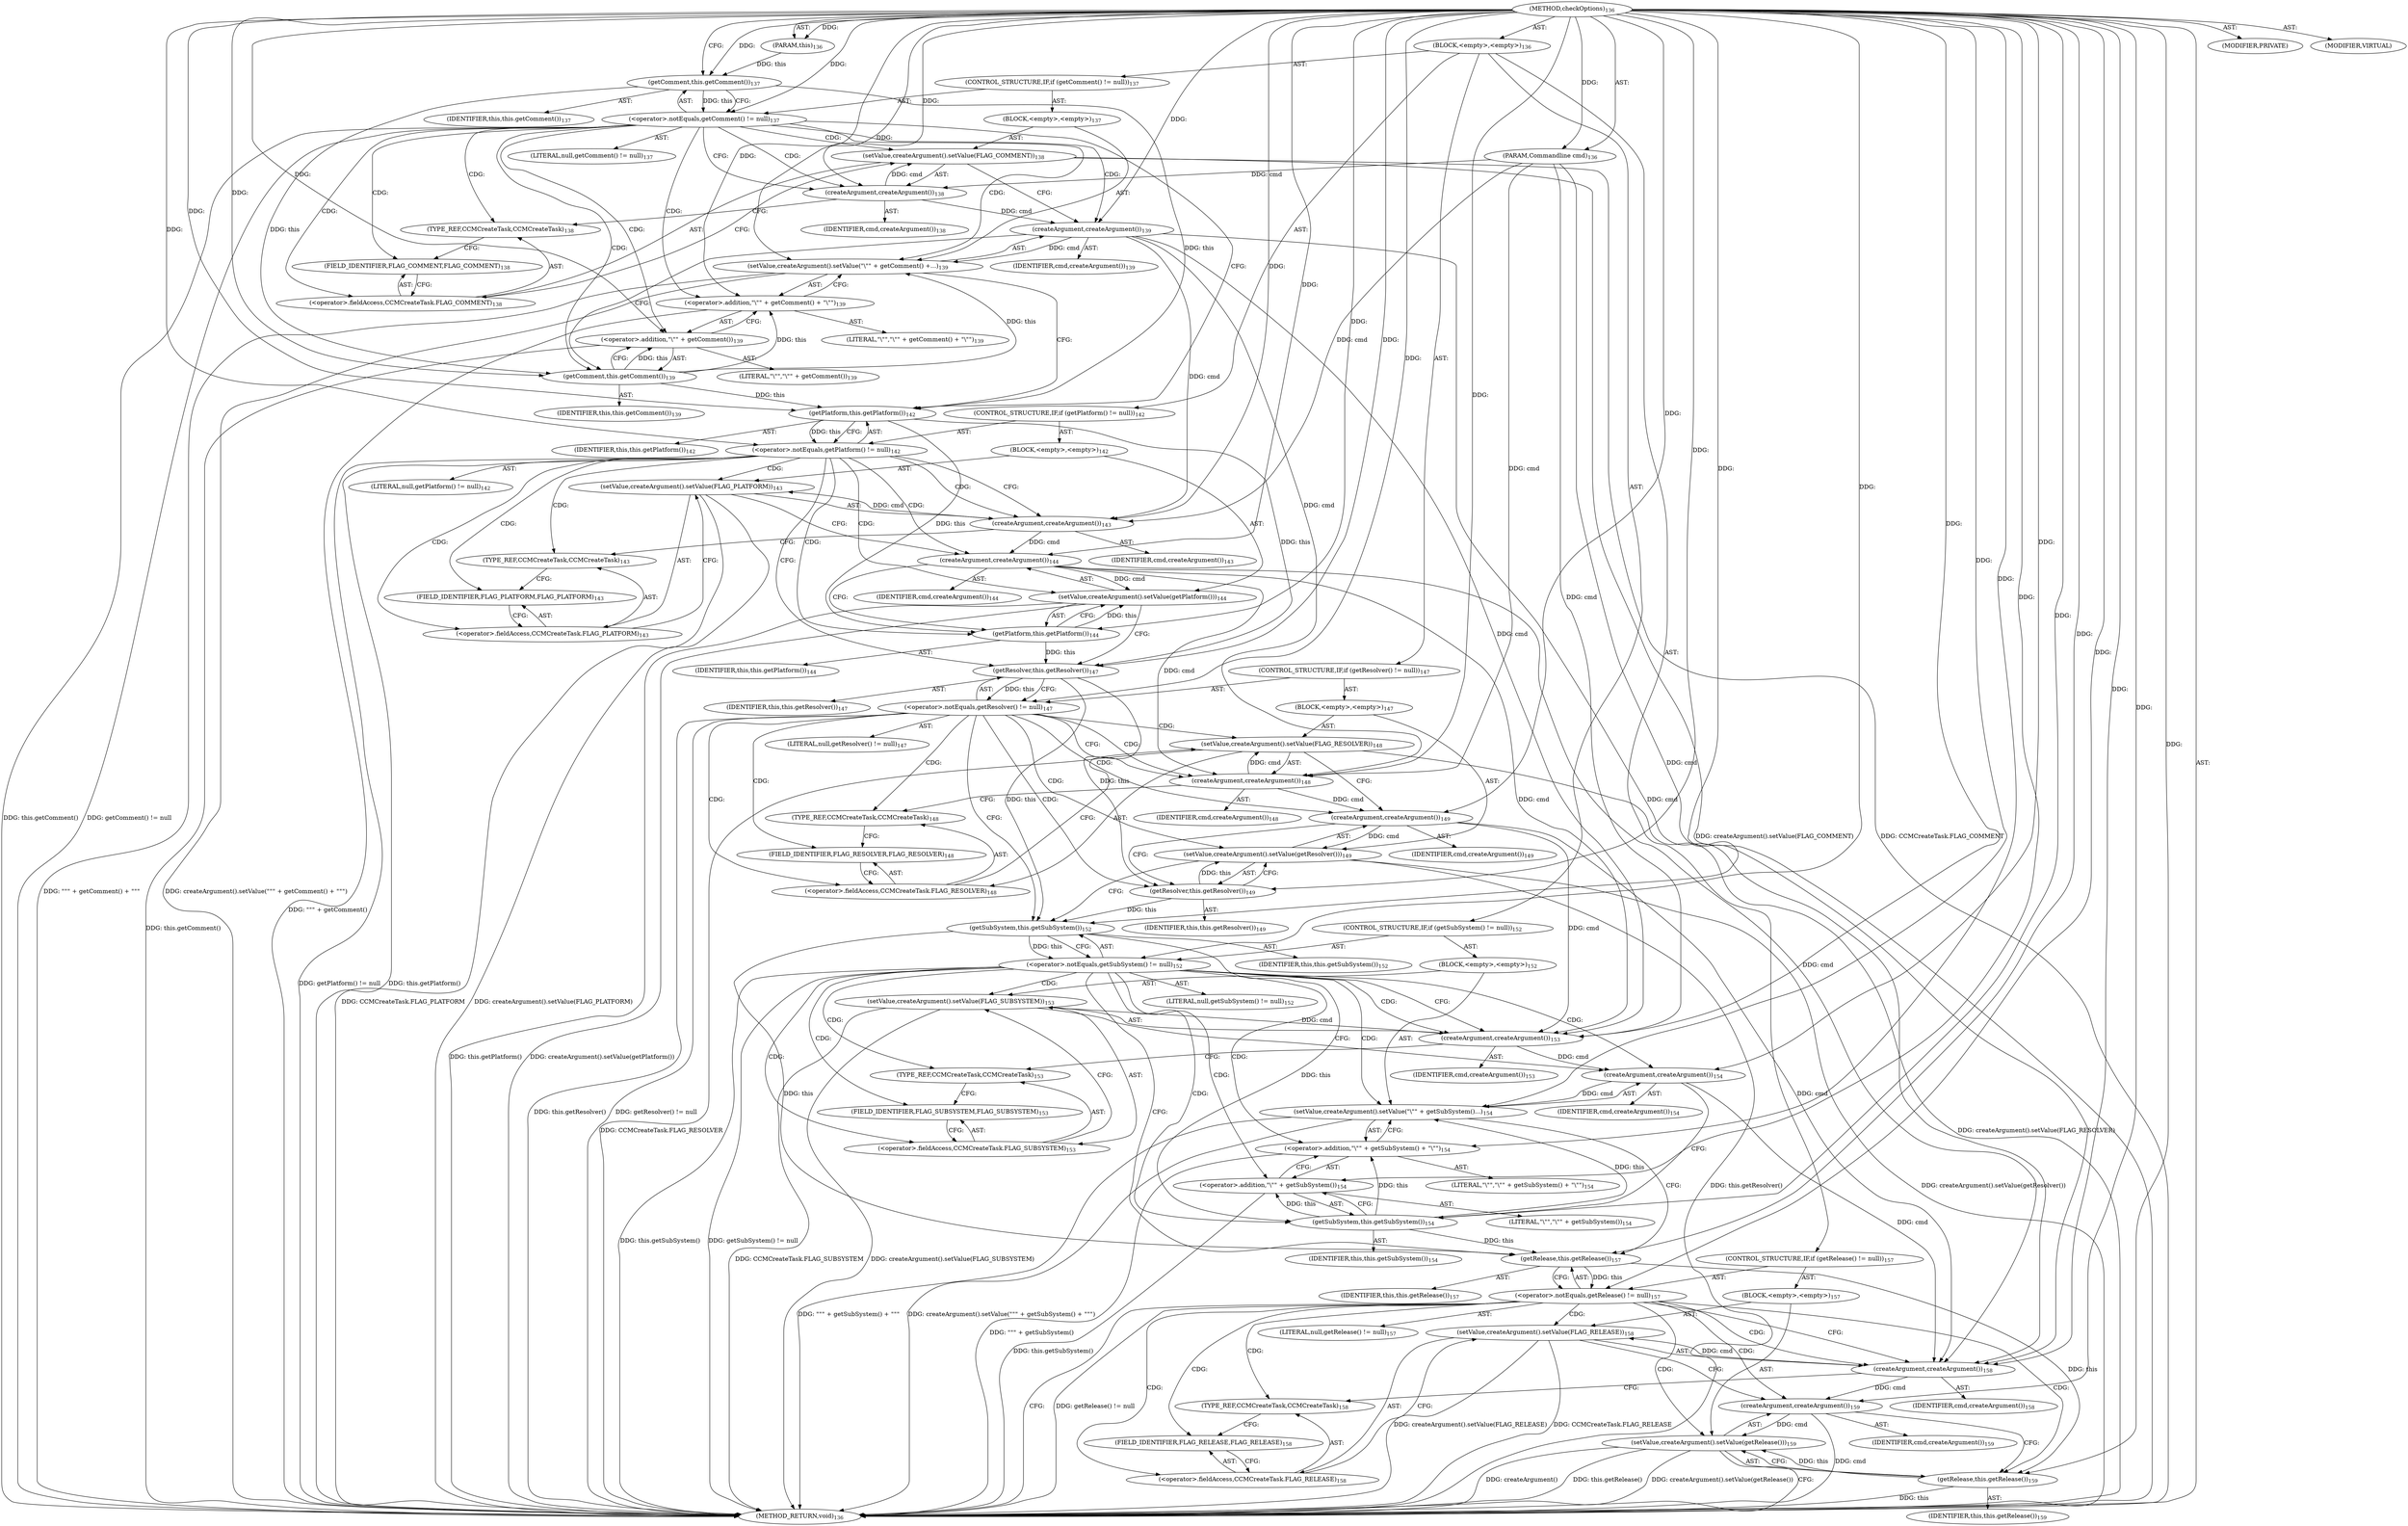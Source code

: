 digraph "checkOptions" {  
"111669149698" [label = <(METHOD,checkOptions)<SUB>136</SUB>> ]
"115964116993" [label = <(PARAM,this)<SUB>136</SUB>> ]
"115964117003" [label = <(PARAM,Commandline cmd)<SUB>136</SUB>> ]
"25769803782" [label = <(BLOCK,&lt;empty&gt;,&lt;empty&gt;)<SUB>136</SUB>> ]
"47244640258" [label = <(CONTROL_STRUCTURE,IF,if (getComment() != null))<SUB>137</SUB>> ]
"30064771131" [label = <(&lt;operator&gt;.notEquals,getComment() != null)<SUB>137</SUB>> ]
"30064771132" [label = <(getComment,this.getComment())<SUB>137</SUB>> ]
"68719476747" [label = <(IDENTIFIER,this,this.getComment())<SUB>137</SUB>> ]
"90194313226" [label = <(LITERAL,null,getComment() != null)<SUB>137</SUB>> ]
"25769803783" [label = <(BLOCK,&lt;empty&gt;,&lt;empty&gt;)<SUB>137</SUB>> ]
"30064771133" [label = <(setValue,createArgument().setValue(FLAG_COMMENT))<SUB>138</SUB>> ]
"30064771134" [label = <(createArgument,createArgument())<SUB>138</SUB>> ]
"68719476812" [label = <(IDENTIFIER,cmd,createArgument())<SUB>138</SUB>> ]
"30064771135" [label = <(&lt;operator&gt;.fieldAccess,CCMCreateTask.FLAG_COMMENT)<SUB>138</SUB>> ]
"180388626432" [label = <(TYPE_REF,CCMCreateTask,CCMCreateTask)<SUB>138</SUB>> ]
"55834574855" [label = <(FIELD_IDENTIFIER,FLAG_COMMENT,FLAG_COMMENT)<SUB>138</SUB>> ]
"30064771136" [label = <(setValue,createArgument().setValue(&quot;\&quot;&quot; + getComment() +...)<SUB>139</SUB>> ]
"30064771137" [label = <(createArgument,createArgument())<SUB>139</SUB>> ]
"68719476813" [label = <(IDENTIFIER,cmd,createArgument())<SUB>139</SUB>> ]
"30064771138" [label = <(&lt;operator&gt;.addition,&quot;\&quot;&quot; + getComment() + &quot;\&quot;&quot;)<SUB>139</SUB>> ]
"30064771139" [label = <(&lt;operator&gt;.addition,&quot;\&quot;&quot; + getComment())<SUB>139</SUB>> ]
"90194313227" [label = <(LITERAL,&quot;\&quot;&quot;,&quot;\&quot;&quot; + getComment())<SUB>139</SUB>> ]
"30064771140" [label = <(getComment,this.getComment())<SUB>139</SUB>> ]
"68719476748" [label = <(IDENTIFIER,this,this.getComment())<SUB>139</SUB>> ]
"90194313228" [label = <(LITERAL,&quot;\&quot;&quot;,&quot;\&quot;&quot; + getComment() + &quot;\&quot;&quot;)<SUB>139</SUB>> ]
"47244640259" [label = <(CONTROL_STRUCTURE,IF,if (getPlatform() != null))<SUB>142</SUB>> ]
"30064771141" [label = <(&lt;operator&gt;.notEquals,getPlatform() != null)<SUB>142</SUB>> ]
"30064771142" [label = <(getPlatform,this.getPlatform())<SUB>142</SUB>> ]
"68719476749" [label = <(IDENTIFIER,this,this.getPlatform())<SUB>142</SUB>> ]
"90194313229" [label = <(LITERAL,null,getPlatform() != null)<SUB>142</SUB>> ]
"25769803784" [label = <(BLOCK,&lt;empty&gt;,&lt;empty&gt;)<SUB>142</SUB>> ]
"30064771143" [label = <(setValue,createArgument().setValue(FLAG_PLATFORM))<SUB>143</SUB>> ]
"30064771144" [label = <(createArgument,createArgument())<SUB>143</SUB>> ]
"68719476814" [label = <(IDENTIFIER,cmd,createArgument())<SUB>143</SUB>> ]
"30064771145" [label = <(&lt;operator&gt;.fieldAccess,CCMCreateTask.FLAG_PLATFORM)<SUB>143</SUB>> ]
"180388626433" [label = <(TYPE_REF,CCMCreateTask,CCMCreateTask)<SUB>143</SUB>> ]
"55834574856" [label = <(FIELD_IDENTIFIER,FLAG_PLATFORM,FLAG_PLATFORM)<SUB>143</SUB>> ]
"30064771146" [label = <(setValue,createArgument().setValue(getPlatform()))<SUB>144</SUB>> ]
"30064771147" [label = <(createArgument,createArgument())<SUB>144</SUB>> ]
"68719476815" [label = <(IDENTIFIER,cmd,createArgument())<SUB>144</SUB>> ]
"30064771148" [label = <(getPlatform,this.getPlatform())<SUB>144</SUB>> ]
"68719476750" [label = <(IDENTIFIER,this,this.getPlatform())<SUB>144</SUB>> ]
"47244640260" [label = <(CONTROL_STRUCTURE,IF,if (getResolver() != null))<SUB>147</SUB>> ]
"30064771149" [label = <(&lt;operator&gt;.notEquals,getResolver() != null)<SUB>147</SUB>> ]
"30064771150" [label = <(getResolver,this.getResolver())<SUB>147</SUB>> ]
"68719476751" [label = <(IDENTIFIER,this,this.getResolver())<SUB>147</SUB>> ]
"90194313230" [label = <(LITERAL,null,getResolver() != null)<SUB>147</SUB>> ]
"25769803785" [label = <(BLOCK,&lt;empty&gt;,&lt;empty&gt;)<SUB>147</SUB>> ]
"30064771151" [label = <(setValue,createArgument().setValue(FLAG_RESOLVER))<SUB>148</SUB>> ]
"30064771152" [label = <(createArgument,createArgument())<SUB>148</SUB>> ]
"68719476816" [label = <(IDENTIFIER,cmd,createArgument())<SUB>148</SUB>> ]
"30064771153" [label = <(&lt;operator&gt;.fieldAccess,CCMCreateTask.FLAG_RESOLVER)<SUB>148</SUB>> ]
"180388626434" [label = <(TYPE_REF,CCMCreateTask,CCMCreateTask)<SUB>148</SUB>> ]
"55834574857" [label = <(FIELD_IDENTIFIER,FLAG_RESOLVER,FLAG_RESOLVER)<SUB>148</SUB>> ]
"30064771154" [label = <(setValue,createArgument().setValue(getResolver()))<SUB>149</SUB>> ]
"30064771155" [label = <(createArgument,createArgument())<SUB>149</SUB>> ]
"68719476817" [label = <(IDENTIFIER,cmd,createArgument())<SUB>149</SUB>> ]
"30064771156" [label = <(getResolver,this.getResolver())<SUB>149</SUB>> ]
"68719476752" [label = <(IDENTIFIER,this,this.getResolver())<SUB>149</SUB>> ]
"47244640261" [label = <(CONTROL_STRUCTURE,IF,if (getSubSystem() != null))<SUB>152</SUB>> ]
"30064771157" [label = <(&lt;operator&gt;.notEquals,getSubSystem() != null)<SUB>152</SUB>> ]
"30064771158" [label = <(getSubSystem,this.getSubSystem())<SUB>152</SUB>> ]
"68719476753" [label = <(IDENTIFIER,this,this.getSubSystem())<SUB>152</SUB>> ]
"90194313231" [label = <(LITERAL,null,getSubSystem() != null)<SUB>152</SUB>> ]
"25769803786" [label = <(BLOCK,&lt;empty&gt;,&lt;empty&gt;)<SUB>152</SUB>> ]
"30064771159" [label = <(setValue,createArgument().setValue(FLAG_SUBSYSTEM))<SUB>153</SUB>> ]
"30064771160" [label = <(createArgument,createArgument())<SUB>153</SUB>> ]
"68719476818" [label = <(IDENTIFIER,cmd,createArgument())<SUB>153</SUB>> ]
"30064771161" [label = <(&lt;operator&gt;.fieldAccess,CCMCreateTask.FLAG_SUBSYSTEM)<SUB>153</SUB>> ]
"180388626435" [label = <(TYPE_REF,CCMCreateTask,CCMCreateTask)<SUB>153</SUB>> ]
"55834574858" [label = <(FIELD_IDENTIFIER,FLAG_SUBSYSTEM,FLAG_SUBSYSTEM)<SUB>153</SUB>> ]
"30064771162" [label = <(setValue,createArgument().setValue(&quot;\&quot;&quot; + getSubSystem()...)<SUB>154</SUB>> ]
"30064771163" [label = <(createArgument,createArgument())<SUB>154</SUB>> ]
"68719476819" [label = <(IDENTIFIER,cmd,createArgument())<SUB>154</SUB>> ]
"30064771164" [label = <(&lt;operator&gt;.addition,&quot;\&quot;&quot; + getSubSystem() + &quot;\&quot;&quot;)<SUB>154</SUB>> ]
"30064771165" [label = <(&lt;operator&gt;.addition,&quot;\&quot;&quot; + getSubSystem())<SUB>154</SUB>> ]
"90194313232" [label = <(LITERAL,&quot;\&quot;&quot;,&quot;\&quot;&quot; + getSubSystem())<SUB>154</SUB>> ]
"30064771166" [label = <(getSubSystem,this.getSubSystem())<SUB>154</SUB>> ]
"68719476754" [label = <(IDENTIFIER,this,this.getSubSystem())<SUB>154</SUB>> ]
"90194313233" [label = <(LITERAL,&quot;\&quot;&quot;,&quot;\&quot;&quot; + getSubSystem() + &quot;\&quot;&quot;)<SUB>154</SUB>> ]
"47244640262" [label = <(CONTROL_STRUCTURE,IF,if (getRelease() != null))<SUB>157</SUB>> ]
"30064771167" [label = <(&lt;operator&gt;.notEquals,getRelease() != null)<SUB>157</SUB>> ]
"30064771168" [label = <(getRelease,this.getRelease())<SUB>157</SUB>> ]
"68719476755" [label = <(IDENTIFIER,this,this.getRelease())<SUB>157</SUB>> ]
"90194313234" [label = <(LITERAL,null,getRelease() != null)<SUB>157</SUB>> ]
"25769803787" [label = <(BLOCK,&lt;empty&gt;,&lt;empty&gt;)<SUB>157</SUB>> ]
"30064771169" [label = <(setValue,createArgument().setValue(FLAG_RELEASE))<SUB>158</SUB>> ]
"30064771170" [label = <(createArgument,createArgument())<SUB>158</SUB>> ]
"68719476820" [label = <(IDENTIFIER,cmd,createArgument())<SUB>158</SUB>> ]
"30064771171" [label = <(&lt;operator&gt;.fieldAccess,CCMCreateTask.FLAG_RELEASE)<SUB>158</SUB>> ]
"180388626436" [label = <(TYPE_REF,CCMCreateTask,CCMCreateTask)<SUB>158</SUB>> ]
"55834574859" [label = <(FIELD_IDENTIFIER,FLAG_RELEASE,FLAG_RELEASE)<SUB>158</SUB>> ]
"30064771172" [label = <(setValue,createArgument().setValue(getRelease()))<SUB>159</SUB>> ]
"30064771173" [label = <(createArgument,createArgument())<SUB>159</SUB>> ]
"68719476821" [label = <(IDENTIFIER,cmd,createArgument())<SUB>159</SUB>> ]
"30064771174" [label = <(getRelease,this.getRelease())<SUB>159</SUB>> ]
"68719476756" [label = <(IDENTIFIER,this,this.getRelease())<SUB>159</SUB>> ]
"133143986186" [label = <(MODIFIER,PRIVATE)> ]
"133143986187" [label = <(MODIFIER,VIRTUAL)> ]
"128849018882" [label = <(METHOD_RETURN,void)<SUB>136</SUB>> ]
  "111669149698" -> "115964116993"  [ label = "AST: "] 
  "111669149698" -> "115964117003"  [ label = "AST: "] 
  "111669149698" -> "25769803782"  [ label = "AST: "] 
  "111669149698" -> "133143986186"  [ label = "AST: "] 
  "111669149698" -> "133143986187"  [ label = "AST: "] 
  "111669149698" -> "128849018882"  [ label = "AST: "] 
  "25769803782" -> "47244640258"  [ label = "AST: "] 
  "25769803782" -> "47244640259"  [ label = "AST: "] 
  "25769803782" -> "47244640260"  [ label = "AST: "] 
  "25769803782" -> "47244640261"  [ label = "AST: "] 
  "25769803782" -> "47244640262"  [ label = "AST: "] 
  "47244640258" -> "30064771131"  [ label = "AST: "] 
  "47244640258" -> "25769803783"  [ label = "AST: "] 
  "30064771131" -> "30064771132"  [ label = "AST: "] 
  "30064771131" -> "90194313226"  [ label = "AST: "] 
  "30064771132" -> "68719476747"  [ label = "AST: "] 
  "25769803783" -> "30064771133"  [ label = "AST: "] 
  "25769803783" -> "30064771136"  [ label = "AST: "] 
  "30064771133" -> "30064771134"  [ label = "AST: "] 
  "30064771133" -> "30064771135"  [ label = "AST: "] 
  "30064771134" -> "68719476812"  [ label = "AST: "] 
  "30064771135" -> "180388626432"  [ label = "AST: "] 
  "30064771135" -> "55834574855"  [ label = "AST: "] 
  "30064771136" -> "30064771137"  [ label = "AST: "] 
  "30064771136" -> "30064771138"  [ label = "AST: "] 
  "30064771137" -> "68719476813"  [ label = "AST: "] 
  "30064771138" -> "30064771139"  [ label = "AST: "] 
  "30064771138" -> "90194313228"  [ label = "AST: "] 
  "30064771139" -> "90194313227"  [ label = "AST: "] 
  "30064771139" -> "30064771140"  [ label = "AST: "] 
  "30064771140" -> "68719476748"  [ label = "AST: "] 
  "47244640259" -> "30064771141"  [ label = "AST: "] 
  "47244640259" -> "25769803784"  [ label = "AST: "] 
  "30064771141" -> "30064771142"  [ label = "AST: "] 
  "30064771141" -> "90194313229"  [ label = "AST: "] 
  "30064771142" -> "68719476749"  [ label = "AST: "] 
  "25769803784" -> "30064771143"  [ label = "AST: "] 
  "25769803784" -> "30064771146"  [ label = "AST: "] 
  "30064771143" -> "30064771144"  [ label = "AST: "] 
  "30064771143" -> "30064771145"  [ label = "AST: "] 
  "30064771144" -> "68719476814"  [ label = "AST: "] 
  "30064771145" -> "180388626433"  [ label = "AST: "] 
  "30064771145" -> "55834574856"  [ label = "AST: "] 
  "30064771146" -> "30064771147"  [ label = "AST: "] 
  "30064771146" -> "30064771148"  [ label = "AST: "] 
  "30064771147" -> "68719476815"  [ label = "AST: "] 
  "30064771148" -> "68719476750"  [ label = "AST: "] 
  "47244640260" -> "30064771149"  [ label = "AST: "] 
  "47244640260" -> "25769803785"  [ label = "AST: "] 
  "30064771149" -> "30064771150"  [ label = "AST: "] 
  "30064771149" -> "90194313230"  [ label = "AST: "] 
  "30064771150" -> "68719476751"  [ label = "AST: "] 
  "25769803785" -> "30064771151"  [ label = "AST: "] 
  "25769803785" -> "30064771154"  [ label = "AST: "] 
  "30064771151" -> "30064771152"  [ label = "AST: "] 
  "30064771151" -> "30064771153"  [ label = "AST: "] 
  "30064771152" -> "68719476816"  [ label = "AST: "] 
  "30064771153" -> "180388626434"  [ label = "AST: "] 
  "30064771153" -> "55834574857"  [ label = "AST: "] 
  "30064771154" -> "30064771155"  [ label = "AST: "] 
  "30064771154" -> "30064771156"  [ label = "AST: "] 
  "30064771155" -> "68719476817"  [ label = "AST: "] 
  "30064771156" -> "68719476752"  [ label = "AST: "] 
  "47244640261" -> "30064771157"  [ label = "AST: "] 
  "47244640261" -> "25769803786"  [ label = "AST: "] 
  "30064771157" -> "30064771158"  [ label = "AST: "] 
  "30064771157" -> "90194313231"  [ label = "AST: "] 
  "30064771158" -> "68719476753"  [ label = "AST: "] 
  "25769803786" -> "30064771159"  [ label = "AST: "] 
  "25769803786" -> "30064771162"  [ label = "AST: "] 
  "30064771159" -> "30064771160"  [ label = "AST: "] 
  "30064771159" -> "30064771161"  [ label = "AST: "] 
  "30064771160" -> "68719476818"  [ label = "AST: "] 
  "30064771161" -> "180388626435"  [ label = "AST: "] 
  "30064771161" -> "55834574858"  [ label = "AST: "] 
  "30064771162" -> "30064771163"  [ label = "AST: "] 
  "30064771162" -> "30064771164"  [ label = "AST: "] 
  "30064771163" -> "68719476819"  [ label = "AST: "] 
  "30064771164" -> "30064771165"  [ label = "AST: "] 
  "30064771164" -> "90194313233"  [ label = "AST: "] 
  "30064771165" -> "90194313232"  [ label = "AST: "] 
  "30064771165" -> "30064771166"  [ label = "AST: "] 
  "30064771166" -> "68719476754"  [ label = "AST: "] 
  "47244640262" -> "30064771167"  [ label = "AST: "] 
  "47244640262" -> "25769803787"  [ label = "AST: "] 
  "30064771167" -> "30064771168"  [ label = "AST: "] 
  "30064771167" -> "90194313234"  [ label = "AST: "] 
  "30064771168" -> "68719476755"  [ label = "AST: "] 
  "25769803787" -> "30064771169"  [ label = "AST: "] 
  "25769803787" -> "30064771172"  [ label = "AST: "] 
  "30064771169" -> "30064771170"  [ label = "AST: "] 
  "30064771169" -> "30064771171"  [ label = "AST: "] 
  "30064771170" -> "68719476820"  [ label = "AST: "] 
  "30064771171" -> "180388626436"  [ label = "AST: "] 
  "30064771171" -> "55834574859"  [ label = "AST: "] 
  "30064771172" -> "30064771173"  [ label = "AST: "] 
  "30064771172" -> "30064771174"  [ label = "AST: "] 
  "30064771173" -> "68719476821"  [ label = "AST: "] 
  "30064771174" -> "68719476756"  [ label = "AST: "] 
  "30064771131" -> "30064771134"  [ label = "CFG: "] 
  "30064771131" -> "30064771142"  [ label = "CFG: "] 
  "30064771141" -> "30064771144"  [ label = "CFG: "] 
  "30064771141" -> "30064771150"  [ label = "CFG: "] 
  "30064771149" -> "30064771152"  [ label = "CFG: "] 
  "30064771149" -> "30064771158"  [ label = "CFG: "] 
  "30064771157" -> "30064771160"  [ label = "CFG: "] 
  "30064771157" -> "30064771168"  [ label = "CFG: "] 
  "30064771167" -> "128849018882"  [ label = "CFG: "] 
  "30064771167" -> "30064771170"  [ label = "CFG: "] 
  "30064771132" -> "30064771131"  [ label = "CFG: "] 
  "30064771133" -> "30064771137"  [ label = "CFG: "] 
  "30064771136" -> "30064771142"  [ label = "CFG: "] 
  "30064771142" -> "30064771141"  [ label = "CFG: "] 
  "30064771143" -> "30064771147"  [ label = "CFG: "] 
  "30064771146" -> "30064771150"  [ label = "CFG: "] 
  "30064771150" -> "30064771149"  [ label = "CFG: "] 
  "30064771151" -> "30064771155"  [ label = "CFG: "] 
  "30064771154" -> "30064771158"  [ label = "CFG: "] 
  "30064771158" -> "30064771157"  [ label = "CFG: "] 
  "30064771159" -> "30064771163"  [ label = "CFG: "] 
  "30064771162" -> "30064771168"  [ label = "CFG: "] 
  "30064771168" -> "30064771167"  [ label = "CFG: "] 
  "30064771169" -> "30064771173"  [ label = "CFG: "] 
  "30064771172" -> "128849018882"  [ label = "CFG: "] 
  "30064771134" -> "180388626432"  [ label = "CFG: "] 
  "30064771135" -> "30064771133"  [ label = "CFG: "] 
  "30064771137" -> "30064771140"  [ label = "CFG: "] 
  "30064771138" -> "30064771136"  [ label = "CFG: "] 
  "30064771144" -> "180388626433"  [ label = "CFG: "] 
  "30064771145" -> "30064771143"  [ label = "CFG: "] 
  "30064771147" -> "30064771148"  [ label = "CFG: "] 
  "30064771148" -> "30064771146"  [ label = "CFG: "] 
  "30064771152" -> "180388626434"  [ label = "CFG: "] 
  "30064771153" -> "30064771151"  [ label = "CFG: "] 
  "30064771155" -> "30064771156"  [ label = "CFG: "] 
  "30064771156" -> "30064771154"  [ label = "CFG: "] 
  "30064771160" -> "180388626435"  [ label = "CFG: "] 
  "30064771161" -> "30064771159"  [ label = "CFG: "] 
  "30064771163" -> "30064771166"  [ label = "CFG: "] 
  "30064771164" -> "30064771162"  [ label = "CFG: "] 
  "30064771170" -> "180388626436"  [ label = "CFG: "] 
  "30064771171" -> "30064771169"  [ label = "CFG: "] 
  "30064771173" -> "30064771174"  [ label = "CFG: "] 
  "30064771174" -> "30064771172"  [ label = "CFG: "] 
  "180388626432" -> "55834574855"  [ label = "CFG: "] 
  "55834574855" -> "30064771135"  [ label = "CFG: "] 
  "30064771139" -> "30064771138"  [ label = "CFG: "] 
  "180388626433" -> "55834574856"  [ label = "CFG: "] 
  "55834574856" -> "30064771145"  [ label = "CFG: "] 
  "180388626434" -> "55834574857"  [ label = "CFG: "] 
  "55834574857" -> "30064771153"  [ label = "CFG: "] 
  "180388626435" -> "55834574858"  [ label = "CFG: "] 
  "55834574858" -> "30064771161"  [ label = "CFG: "] 
  "30064771165" -> "30064771164"  [ label = "CFG: "] 
  "180388626436" -> "55834574859"  [ label = "CFG: "] 
  "55834574859" -> "30064771171"  [ label = "CFG: "] 
  "30064771140" -> "30064771139"  [ label = "CFG: "] 
  "30064771166" -> "30064771165"  [ label = "CFG: "] 
  "111669149698" -> "30064771132"  [ label = "CFG: "] 
  "30064771131" -> "128849018882"  [ label = "DDG: this.getComment()"] 
  "30064771131" -> "128849018882"  [ label = "DDG: getComment() != null"] 
  "30064771133" -> "128849018882"  [ label = "DDG: CCMCreateTask.FLAG_COMMENT"] 
  "30064771133" -> "128849018882"  [ label = "DDG: createArgument().setValue(FLAG_COMMENT)"] 
  "30064771139" -> "128849018882"  [ label = "DDG: this.getComment()"] 
  "30064771138" -> "128849018882"  [ label = "DDG: &quot;\&quot;&quot; + getComment()"] 
  "30064771136" -> "128849018882"  [ label = "DDG: &quot;\&quot;&quot; + getComment() + &quot;\&quot;&quot;"] 
  "30064771136" -> "128849018882"  [ label = "DDG: createArgument().setValue(&quot;\&quot;&quot; + getComment() + &quot;\&quot;&quot;)"] 
  "30064771141" -> "128849018882"  [ label = "DDG: this.getPlatform()"] 
  "30064771141" -> "128849018882"  [ label = "DDG: getPlatform() != null"] 
  "30064771143" -> "128849018882"  [ label = "DDG: CCMCreateTask.FLAG_PLATFORM"] 
  "30064771143" -> "128849018882"  [ label = "DDG: createArgument().setValue(FLAG_PLATFORM)"] 
  "30064771146" -> "128849018882"  [ label = "DDG: this.getPlatform()"] 
  "30064771146" -> "128849018882"  [ label = "DDG: createArgument().setValue(getPlatform())"] 
  "30064771149" -> "128849018882"  [ label = "DDG: this.getResolver()"] 
  "30064771149" -> "128849018882"  [ label = "DDG: getResolver() != null"] 
  "30064771151" -> "128849018882"  [ label = "DDG: CCMCreateTask.FLAG_RESOLVER"] 
  "30064771151" -> "128849018882"  [ label = "DDG: createArgument().setValue(FLAG_RESOLVER)"] 
  "30064771154" -> "128849018882"  [ label = "DDG: this.getResolver()"] 
  "30064771154" -> "128849018882"  [ label = "DDG: createArgument().setValue(getResolver())"] 
  "30064771157" -> "128849018882"  [ label = "DDG: this.getSubSystem()"] 
  "30064771157" -> "128849018882"  [ label = "DDG: getSubSystem() != null"] 
  "30064771159" -> "128849018882"  [ label = "DDG: CCMCreateTask.FLAG_SUBSYSTEM"] 
  "30064771159" -> "128849018882"  [ label = "DDG: createArgument().setValue(FLAG_SUBSYSTEM)"] 
  "30064771165" -> "128849018882"  [ label = "DDG: this.getSubSystem()"] 
  "30064771164" -> "128849018882"  [ label = "DDG: &quot;\&quot;&quot; + getSubSystem()"] 
  "30064771162" -> "128849018882"  [ label = "DDG: &quot;\&quot;&quot; + getSubSystem() + &quot;\&quot;&quot;"] 
  "30064771162" -> "128849018882"  [ label = "DDG: createArgument().setValue(&quot;\&quot;&quot; + getSubSystem() + &quot;\&quot;&quot;)"] 
  "30064771167" -> "128849018882"  [ label = "DDG: getRelease() != null"] 
  "30064771169" -> "128849018882"  [ label = "DDG: CCMCreateTask.FLAG_RELEASE"] 
  "30064771169" -> "128849018882"  [ label = "DDG: createArgument().setValue(FLAG_RELEASE)"] 
  "30064771173" -> "128849018882"  [ label = "DDG: cmd"] 
  "30064771172" -> "128849018882"  [ label = "DDG: createArgument()"] 
  "30064771174" -> "128849018882"  [ label = "DDG: this"] 
  "30064771172" -> "128849018882"  [ label = "DDG: this.getRelease()"] 
  "30064771172" -> "128849018882"  [ label = "DDG: createArgument().setValue(getRelease())"] 
  "111669149698" -> "115964116993"  [ label = "DDG: "] 
  "111669149698" -> "115964117003"  [ label = "DDG: "] 
  "30064771132" -> "30064771131"  [ label = "DDG: this"] 
  "111669149698" -> "30064771131"  [ label = "DDG: "] 
  "30064771142" -> "30064771141"  [ label = "DDG: this"] 
  "111669149698" -> "30064771141"  [ label = "DDG: "] 
  "30064771150" -> "30064771149"  [ label = "DDG: this"] 
  "111669149698" -> "30064771149"  [ label = "DDG: "] 
  "30064771158" -> "30064771157"  [ label = "DDG: this"] 
  "111669149698" -> "30064771157"  [ label = "DDG: "] 
  "30064771168" -> "30064771167"  [ label = "DDG: this"] 
  "111669149698" -> "30064771167"  [ label = "DDG: "] 
  "115964116993" -> "30064771132"  [ label = "DDG: this"] 
  "111669149698" -> "30064771132"  [ label = "DDG: "] 
  "30064771134" -> "30064771133"  [ label = "DDG: cmd"] 
  "30064771137" -> "30064771136"  [ label = "DDG: cmd"] 
  "111669149698" -> "30064771136"  [ label = "DDG: "] 
  "30064771140" -> "30064771136"  [ label = "DDG: this"] 
  "30064771132" -> "30064771142"  [ label = "DDG: this"] 
  "30064771140" -> "30064771142"  [ label = "DDG: this"] 
  "111669149698" -> "30064771142"  [ label = "DDG: "] 
  "30064771144" -> "30064771143"  [ label = "DDG: cmd"] 
  "30064771147" -> "30064771146"  [ label = "DDG: cmd"] 
  "30064771148" -> "30064771146"  [ label = "DDG: this"] 
  "30064771142" -> "30064771150"  [ label = "DDG: this"] 
  "30064771148" -> "30064771150"  [ label = "DDG: this"] 
  "111669149698" -> "30064771150"  [ label = "DDG: "] 
  "30064771152" -> "30064771151"  [ label = "DDG: cmd"] 
  "30064771155" -> "30064771154"  [ label = "DDG: cmd"] 
  "30064771156" -> "30064771154"  [ label = "DDG: this"] 
  "30064771150" -> "30064771158"  [ label = "DDG: this"] 
  "30064771156" -> "30064771158"  [ label = "DDG: this"] 
  "111669149698" -> "30064771158"  [ label = "DDG: "] 
  "30064771160" -> "30064771159"  [ label = "DDG: cmd"] 
  "30064771163" -> "30064771162"  [ label = "DDG: cmd"] 
  "111669149698" -> "30064771162"  [ label = "DDG: "] 
  "30064771166" -> "30064771162"  [ label = "DDG: this"] 
  "30064771158" -> "30064771168"  [ label = "DDG: this"] 
  "30064771166" -> "30064771168"  [ label = "DDG: this"] 
  "111669149698" -> "30064771168"  [ label = "DDG: "] 
  "30064771170" -> "30064771169"  [ label = "DDG: cmd"] 
  "30064771173" -> "30064771172"  [ label = "DDG: cmd"] 
  "30064771174" -> "30064771172"  [ label = "DDG: this"] 
  "115964117003" -> "30064771134"  [ label = "DDG: cmd"] 
  "111669149698" -> "30064771134"  [ label = "DDG: "] 
  "30064771134" -> "30064771137"  [ label = "DDG: cmd"] 
  "111669149698" -> "30064771137"  [ label = "DDG: "] 
  "111669149698" -> "30064771138"  [ label = "DDG: "] 
  "30064771140" -> "30064771138"  [ label = "DDG: this"] 
  "115964117003" -> "30064771144"  [ label = "DDG: cmd"] 
  "30064771137" -> "30064771144"  [ label = "DDG: cmd"] 
  "111669149698" -> "30064771144"  [ label = "DDG: "] 
  "30064771144" -> "30064771147"  [ label = "DDG: cmd"] 
  "111669149698" -> "30064771147"  [ label = "DDG: "] 
  "30064771142" -> "30064771148"  [ label = "DDG: this"] 
  "111669149698" -> "30064771148"  [ label = "DDG: "] 
  "115964117003" -> "30064771152"  [ label = "DDG: cmd"] 
  "30064771137" -> "30064771152"  [ label = "DDG: cmd"] 
  "30064771147" -> "30064771152"  [ label = "DDG: cmd"] 
  "111669149698" -> "30064771152"  [ label = "DDG: "] 
  "30064771152" -> "30064771155"  [ label = "DDG: cmd"] 
  "111669149698" -> "30064771155"  [ label = "DDG: "] 
  "30064771150" -> "30064771156"  [ label = "DDG: this"] 
  "111669149698" -> "30064771156"  [ label = "DDG: "] 
  "115964117003" -> "30064771160"  [ label = "DDG: cmd"] 
  "30064771137" -> "30064771160"  [ label = "DDG: cmd"] 
  "30064771147" -> "30064771160"  [ label = "DDG: cmd"] 
  "30064771155" -> "30064771160"  [ label = "DDG: cmd"] 
  "111669149698" -> "30064771160"  [ label = "DDG: "] 
  "30064771160" -> "30064771163"  [ label = "DDG: cmd"] 
  "111669149698" -> "30064771163"  [ label = "DDG: "] 
  "111669149698" -> "30064771164"  [ label = "DDG: "] 
  "30064771166" -> "30064771164"  [ label = "DDG: this"] 
  "115964117003" -> "30064771170"  [ label = "DDG: cmd"] 
  "30064771137" -> "30064771170"  [ label = "DDG: cmd"] 
  "30064771147" -> "30064771170"  [ label = "DDG: cmd"] 
  "30064771155" -> "30064771170"  [ label = "DDG: cmd"] 
  "30064771163" -> "30064771170"  [ label = "DDG: cmd"] 
  "111669149698" -> "30064771170"  [ label = "DDG: "] 
  "30064771170" -> "30064771173"  [ label = "DDG: cmd"] 
  "111669149698" -> "30064771173"  [ label = "DDG: "] 
  "30064771168" -> "30064771174"  [ label = "DDG: this"] 
  "111669149698" -> "30064771174"  [ label = "DDG: "] 
  "111669149698" -> "30064771139"  [ label = "DDG: "] 
  "30064771140" -> "30064771139"  [ label = "DDG: this"] 
  "111669149698" -> "30064771165"  [ label = "DDG: "] 
  "30064771166" -> "30064771165"  [ label = "DDG: this"] 
  "30064771132" -> "30064771140"  [ label = "DDG: this"] 
  "111669149698" -> "30064771140"  [ label = "DDG: "] 
  "30064771158" -> "30064771166"  [ label = "DDG: this"] 
  "111669149698" -> "30064771166"  [ label = "DDG: "] 
  "30064771131" -> "30064771134"  [ label = "CDG: "] 
  "30064771131" -> "30064771133"  [ label = "CDG: "] 
  "30064771131" -> "180388626432"  [ label = "CDG: "] 
  "30064771131" -> "30064771140"  [ label = "CDG: "] 
  "30064771131" -> "30064771139"  [ label = "CDG: "] 
  "30064771131" -> "30064771138"  [ label = "CDG: "] 
  "30064771131" -> "55834574855"  [ label = "CDG: "] 
  "30064771131" -> "30064771137"  [ label = "CDG: "] 
  "30064771131" -> "30064771136"  [ label = "CDG: "] 
  "30064771131" -> "30064771135"  [ label = "CDG: "] 
  "30064771141" -> "180388626433"  [ label = "CDG: "] 
  "30064771141" -> "30064771148"  [ label = "CDG: "] 
  "30064771141" -> "30064771147"  [ label = "CDG: "] 
  "30064771141" -> "30064771146"  [ label = "CDG: "] 
  "30064771141" -> "30064771145"  [ label = "CDG: "] 
  "30064771141" -> "30064771144"  [ label = "CDG: "] 
  "30064771141" -> "30064771143"  [ label = "CDG: "] 
  "30064771141" -> "55834574856"  [ label = "CDG: "] 
  "30064771149" -> "55834574857"  [ label = "CDG: "] 
  "30064771149" -> "180388626434"  [ label = "CDG: "] 
  "30064771149" -> "30064771156"  [ label = "CDG: "] 
  "30064771149" -> "30064771155"  [ label = "CDG: "] 
  "30064771149" -> "30064771154"  [ label = "CDG: "] 
  "30064771149" -> "30064771153"  [ label = "CDG: "] 
  "30064771149" -> "30064771152"  [ label = "CDG: "] 
  "30064771149" -> "30064771151"  [ label = "CDG: "] 
  "30064771157" -> "55834574858"  [ label = "CDG: "] 
  "30064771157" -> "180388626435"  [ label = "CDG: "] 
  "30064771157" -> "30064771166"  [ label = "CDG: "] 
  "30064771157" -> "30064771165"  [ label = "CDG: "] 
  "30064771157" -> "30064771164"  [ label = "CDG: "] 
  "30064771157" -> "30064771163"  [ label = "CDG: "] 
  "30064771157" -> "30064771162"  [ label = "CDG: "] 
  "30064771157" -> "30064771161"  [ label = "CDG: "] 
  "30064771157" -> "30064771160"  [ label = "CDG: "] 
  "30064771157" -> "30064771159"  [ label = "CDG: "] 
  "30064771167" -> "30064771174"  [ label = "CDG: "] 
  "30064771167" -> "30064771173"  [ label = "CDG: "] 
  "30064771167" -> "30064771172"  [ label = "CDG: "] 
  "30064771167" -> "30064771171"  [ label = "CDG: "] 
  "30064771167" -> "30064771170"  [ label = "CDG: "] 
  "30064771167" -> "30064771169"  [ label = "CDG: "] 
  "30064771167" -> "55834574859"  [ label = "CDG: "] 
  "30064771167" -> "180388626436"  [ label = "CDG: "] 
}
